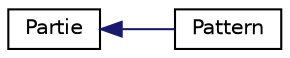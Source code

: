 digraph "Graphe hiérarchique des classes"
{
 // INTERACTIVE_SVG=YES
  edge [fontname="Helvetica",fontsize="10",labelfontname="Helvetica",labelfontsize="10"];
  node [fontname="Helvetica",fontsize="10",shape=record];
  rankdir="LR";
  Node0 [label="Partie",height=0.2,width=0.4,color="black", fillcolor="white", style="filled",URL="$class_partie.html",tooltip="Description brève. "];
  Node0 -> Node1 [dir="back",color="midnightblue",fontsize="10",style="solid",fontname="Helvetica"];
  Node1 [label="Pattern",height=0.2,width=0.4,color="black", fillcolor="white", style="filled",URL="$class_pattern.html"];
}
